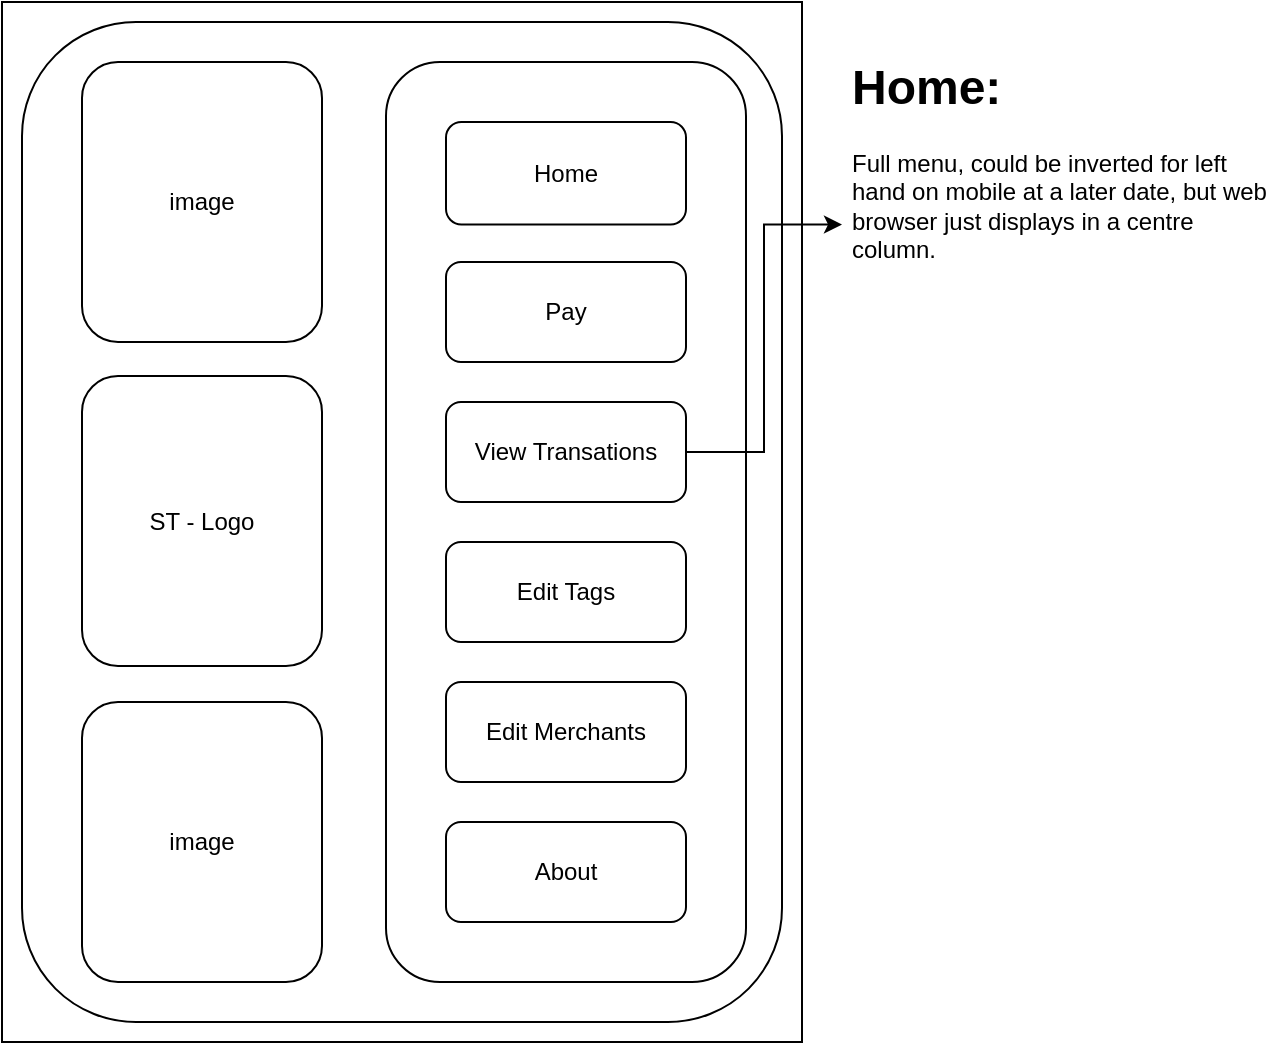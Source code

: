 <mxfile version="13.10.4" type="device"><diagram id="S5kw-ztf1dQpkCDZKqru" name="Page-1"><mxGraphModel dx="946" dy="613" grid="1" gridSize="10" guides="1" tooltips="1" connect="1" arrows="1" fold="1" page="1" pageScale="1" pageWidth="827" pageHeight="1169" math="0" shadow="0"><root><mxCell id="0"/><mxCell id="1" parent="0"/><mxCell id="8HhgvvhVqcTOHC579Pmx-1" value="" style="rounded=0;whiteSpace=wrap;html=1;" vertex="1" parent="1"><mxGeometry x="40" y="40" width="400" height="520" as="geometry"/></mxCell><mxCell id="8HhgvvhVqcTOHC579Pmx-3" value="" style="rounded=1;whiteSpace=wrap;html=1;" vertex="1" parent="1"><mxGeometry x="50" y="50" width="380" height="500" as="geometry"/></mxCell><mxCell id="8HhgvvhVqcTOHC579Pmx-15" value="image" style="rounded=1;whiteSpace=wrap;html=1;" vertex="1" parent="1"><mxGeometry x="80" y="70" width="120" height="140" as="geometry"/></mxCell><mxCell id="8HhgvvhVqcTOHC579Pmx-28" value="&lt;h1&gt;Home:&lt;/h1&gt;&lt;p&gt;Full menu, could be inverted for left hand on mobile at a later date, but web browser just displays in a centre column.&lt;/p&gt;" style="text;html=1;strokeColor=none;fillColor=none;spacing=5;spacingTop=-20;whiteSpace=wrap;overflow=hidden;rounded=0;" vertex="1" parent="1"><mxGeometry x="460" y="62.5" width="220" height="177.5" as="geometry"/></mxCell><mxCell id="8HhgvvhVqcTOHC579Pmx-33" value="" style="group" vertex="1" connectable="0" parent="1"><mxGeometry x="232" y="70" width="180" height="460" as="geometry"/></mxCell><mxCell id="8HhgvvhVqcTOHC579Pmx-5" value="" style="rounded=1;whiteSpace=wrap;html=1;" vertex="1" parent="8HhgvvhVqcTOHC579Pmx-33"><mxGeometry width="180" height="460" as="geometry"/></mxCell><mxCell id="8HhgvvhVqcTOHC579Pmx-6" value="Home" style="rounded=1;whiteSpace=wrap;html=1;" vertex="1" parent="8HhgvvhVqcTOHC579Pmx-33"><mxGeometry x="30" y="30" width="120" height="51.25" as="geometry"/></mxCell><mxCell id="8HhgvvhVqcTOHC579Pmx-7" value="Pay" style="rounded=1;whiteSpace=wrap;html=1;" vertex="1" parent="8HhgvvhVqcTOHC579Pmx-33"><mxGeometry x="30" y="100" width="120" height="50" as="geometry"/></mxCell><mxCell id="8HhgvvhVqcTOHC579Pmx-8" value="View Transations" style="rounded=1;whiteSpace=wrap;html=1;" vertex="1" parent="8HhgvvhVqcTOHC579Pmx-33"><mxGeometry x="30" y="170" width="120" height="50" as="geometry"/></mxCell><mxCell id="8HhgvvhVqcTOHC579Pmx-9" value="About" style="rounded=1;whiteSpace=wrap;html=1;" vertex="1" parent="8HhgvvhVqcTOHC579Pmx-33"><mxGeometry x="30" y="380" width="120" height="50" as="geometry"/></mxCell><mxCell id="8HhgvvhVqcTOHC579Pmx-17" value="Edit Merchants" style="rounded=1;whiteSpace=wrap;html=1;" vertex="1" parent="8HhgvvhVqcTOHC579Pmx-33"><mxGeometry x="30" y="310" width="120" height="50" as="geometry"/></mxCell><mxCell id="8HhgvvhVqcTOHC579Pmx-19" value="Edit Tags" style="rounded=1;whiteSpace=wrap;html=1;" vertex="1" parent="8HhgvvhVqcTOHC579Pmx-33"><mxGeometry x="30" y="240" width="120" height="50" as="geometry"/></mxCell><mxCell id="8HhgvvhVqcTOHC579Pmx-34" value="ST - Logo" style="rounded=1;whiteSpace=wrap;html=1;" vertex="1" parent="1"><mxGeometry x="80" y="227" width="120" height="145" as="geometry"/></mxCell><mxCell id="8HhgvvhVqcTOHC579Pmx-35" value="image" style="rounded=1;whiteSpace=wrap;html=1;" vertex="1" parent="1"><mxGeometry x="80" y="390" width="120" height="140" as="geometry"/></mxCell><mxCell id="8HhgvvhVqcTOHC579Pmx-36" value="" style="edgeStyle=orthogonalEdgeStyle;rounded=0;orthogonalLoop=1;jettySize=auto;html=1;" edge="1" parent="1" source="8HhgvvhVqcTOHC579Pmx-8" target="8HhgvvhVqcTOHC579Pmx-28"><mxGeometry relative="1" as="geometry"/></mxCell></root></mxGraphModel></diagram></mxfile>